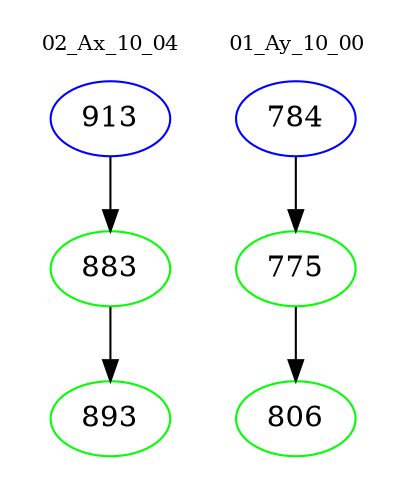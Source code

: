 digraph{
subgraph cluster_0 {
color = white
label = "02_Ax_10_04";
fontsize=10;
T0_913 [label="913", color="blue"]
T0_913 -> T0_883 [color="black"]
T0_883 [label="883", color="green"]
T0_883 -> T0_893 [color="black"]
T0_893 [label="893", color="green"]
}
subgraph cluster_1 {
color = white
label = "01_Ay_10_00";
fontsize=10;
T1_784 [label="784", color="blue"]
T1_784 -> T1_775 [color="black"]
T1_775 [label="775", color="green"]
T1_775 -> T1_806 [color="black"]
T1_806 [label="806", color="green"]
}
}
